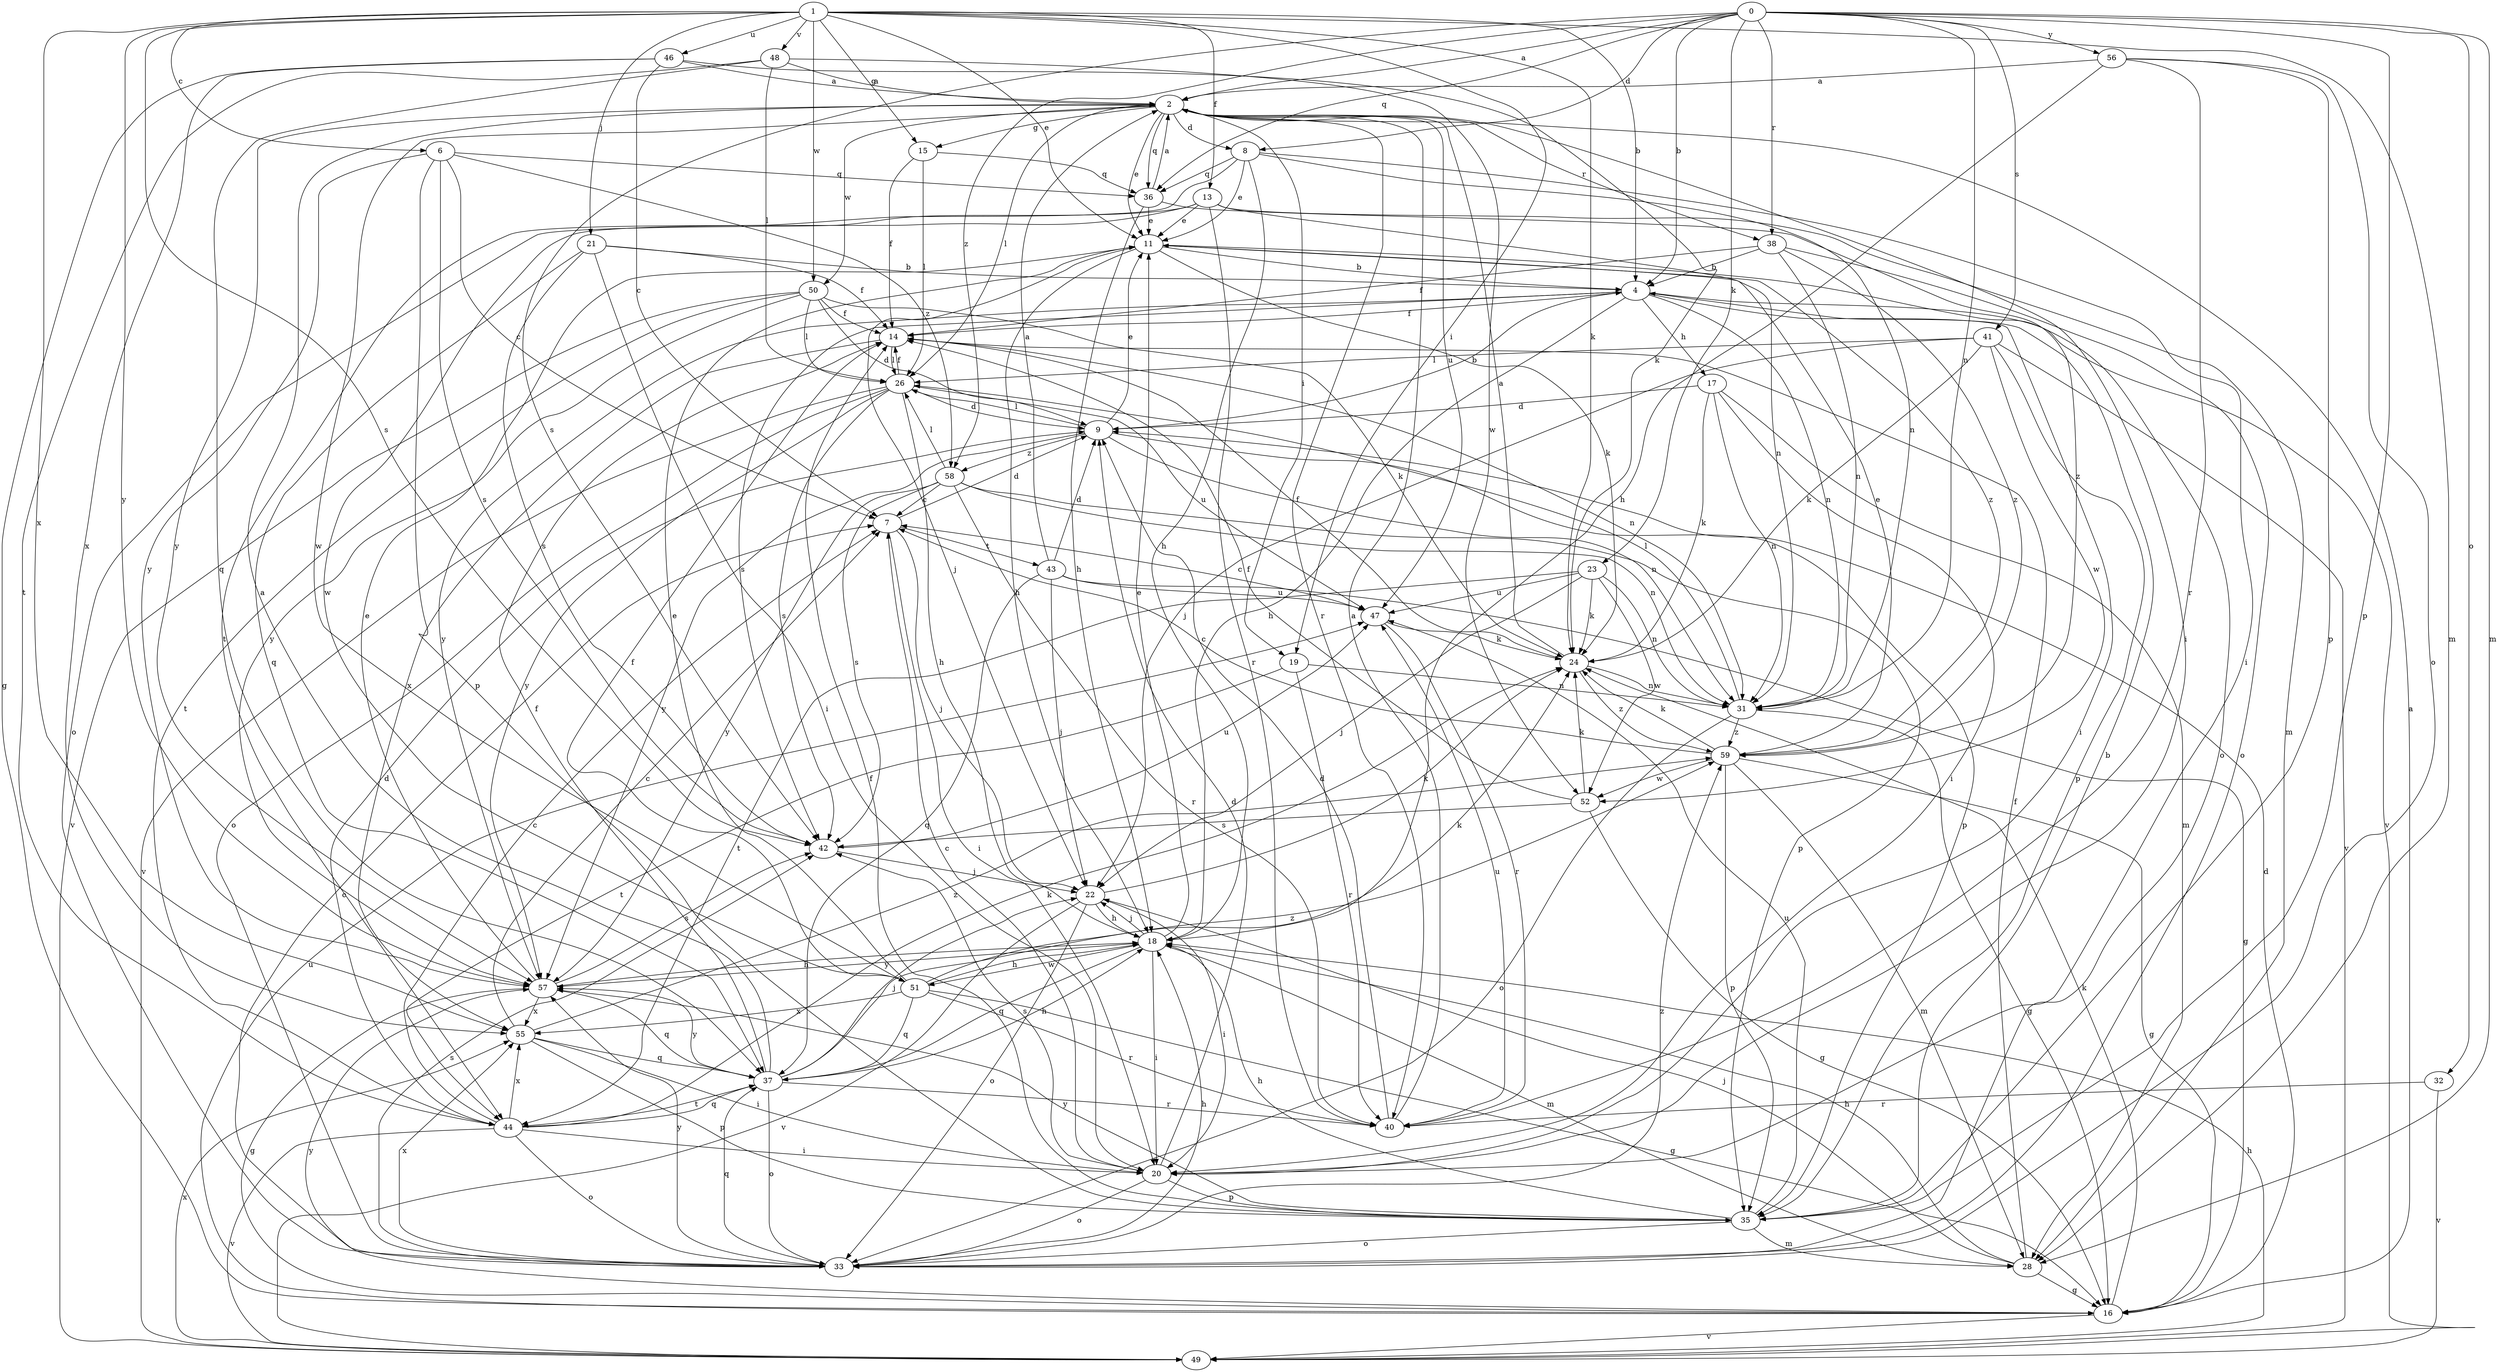 strict digraph  {
0;
1;
2;
4;
6;
7;
8;
9;
11;
13;
14;
15;
16;
17;
18;
19;
20;
21;
22;
23;
24;
26;
28;
31;
32;
33;
35;
36;
37;
38;
40;
41;
42;
43;
44;
46;
47;
48;
49;
50;
51;
52;
55;
56;
57;
58;
59;
0 -> 2  [label=a];
0 -> 4  [label=b];
0 -> 8  [label=d];
0 -> 23  [label=k];
0 -> 28  [label=m];
0 -> 31  [label=n];
0 -> 32  [label=o];
0 -> 35  [label=p];
0 -> 36  [label=q];
0 -> 38  [label=r];
0 -> 41  [label=s];
0 -> 42  [label=s];
0 -> 56  [label=y];
0 -> 58  [label=z];
1 -> 4  [label=b];
1 -> 6  [label=c];
1 -> 11  [label=e];
1 -> 13  [label=f];
1 -> 15  [label=g];
1 -> 19  [label=i];
1 -> 21  [label=j];
1 -> 24  [label=k];
1 -> 28  [label=m];
1 -> 42  [label=s];
1 -> 46  [label=u];
1 -> 48  [label=v];
1 -> 50  [label=w];
1 -> 55  [label=x];
1 -> 57  [label=y];
2 -> 8  [label=d];
2 -> 11  [label=e];
2 -> 15  [label=g];
2 -> 19  [label=i];
2 -> 20  [label=i];
2 -> 26  [label=l];
2 -> 36  [label=q];
2 -> 38  [label=r];
2 -> 40  [label=r];
2 -> 47  [label=u];
2 -> 50  [label=w];
2 -> 51  [label=w];
2 -> 57  [label=y];
4 -> 14  [label=f];
4 -> 17  [label=h];
4 -> 18  [label=h];
4 -> 20  [label=i];
4 -> 31  [label=n];
4 -> 42  [label=s];
4 -> 49  [label=v];
4 -> 57  [label=y];
6 -> 7  [label=c];
6 -> 35  [label=p];
6 -> 36  [label=q];
6 -> 42  [label=s];
6 -> 57  [label=y];
6 -> 58  [label=z];
7 -> 9  [label=d];
7 -> 20  [label=i];
7 -> 22  [label=j];
7 -> 43  [label=t];
8 -> 11  [label=e];
8 -> 18  [label=h];
8 -> 20  [label=i];
8 -> 31  [label=n];
8 -> 36  [label=q];
8 -> 44  [label=t];
9 -> 4  [label=b];
9 -> 11  [label=e];
9 -> 26  [label=l];
9 -> 31  [label=n];
9 -> 35  [label=p];
9 -> 57  [label=y];
9 -> 58  [label=z];
11 -> 4  [label=b];
11 -> 18  [label=h];
11 -> 22  [label=j];
11 -> 24  [label=k];
11 -> 33  [label=o];
11 -> 59  [label=z];
13 -> 11  [label=e];
13 -> 28  [label=m];
13 -> 31  [label=n];
13 -> 33  [label=o];
13 -> 40  [label=r];
13 -> 51  [label=w];
14 -> 26  [label=l];
14 -> 31  [label=n];
14 -> 55  [label=x];
15 -> 14  [label=f];
15 -> 26  [label=l];
15 -> 36  [label=q];
16 -> 2  [label=a];
16 -> 9  [label=d];
16 -> 24  [label=k];
16 -> 47  [label=u];
16 -> 49  [label=v];
16 -> 57  [label=y];
17 -> 9  [label=d];
17 -> 20  [label=i];
17 -> 24  [label=k];
17 -> 28  [label=m];
17 -> 31  [label=n];
18 -> 11  [label=e];
18 -> 20  [label=i];
18 -> 22  [label=j];
18 -> 28  [label=m];
18 -> 37  [label=q];
18 -> 51  [label=w];
18 -> 57  [label=y];
19 -> 31  [label=n];
19 -> 40  [label=r];
19 -> 44  [label=t];
20 -> 7  [label=c];
20 -> 9  [label=d];
20 -> 33  [label=o];
20 -> 35  [label=p];
20 -> 42  [label=s];
21 -> 4  [label=b];
21 -> 14  [label=f];
21 -> 20  [label=i];
21 -> 37  [label=q];
21 -> 42  [label=s];
22 -> 18  [label=h];
22 -> 20  [label=i];
22 -> 24  [label=k];
22 -> 33  [label=o];
22 -> 49  [label=v];
23 -> 22  [label=j];
23 -> 24  [label=k];
23 -> 31  [label=n];
23 -> 44  [label=t];
23 -> 47  [label=u];
23 -> 52  [label=w];
24 -> 2  [label=a];
24 -> 14  [label=f];
24 -> 31  [label=n];
24 -> 59  [label=z];
26 -> 9  [label=d];
26 -> 14  [label=f];
26 -> 18  [label=h];
26 -> 33  [label=o];
26 -> 42  [label=s];
26 -> 47  [label=u];
26 -> 49  [label=v];
26 -> 57  [label=y];
28 -> 14  [label=f];
28 -> 16  [label=g];
28 -> 18  [label=h];
28 -> 22  [label=j];
31 -> 16  [label=g];
31 -> 26  [label=l];
31 -> 33  [label=o];
31 -> 59  [label=z];
32 -> 40  [label=r];
32 -> 49  [label=v];
33 -> 7  [label=c];
33 -> 18  [label=h];
33 -> 37  [label=q];
33 -> 42  [label=s];
33 -> 55  [label=x];
33 -> 57  [label=y];
33 -> 59  [label=z];
35 -> 4  [label=b];
35 -> 14  [label=f];
35 -> 18  [label=h];
35 -> 28  [label=m];
35 -> 33  [label=o];
35 -> 47  [label=u];
35 -> 57  [label=y];
36 -> 2  [label=a];
36 -> 11  [label=e];
36 -> 18  [label=h];
36 -> 59  [label=z];
37 -> 2  [label=a];
37 -> 14  [label=f];
37 -> 18  [label=h];
37 -> 22  [label=j];
37 -> 33  [label=o];
37 -> 40  [label=r];
37 -> 44  [label=t];
37 -> 57  [label=y];
37 -> 59  [label=z];
38 -> 4  [label=b];
38 -> 14  [label=f];
38 -> 31  [label=n];
38 -> 33  [label=o];
38 -> 59  [label=z];
40 -> 2  [label=a];
40 -> 9  [label=d];
40 -> 47  [label=u];
41 -> 22  [label=j];
41 -> 24  [label=k];
41 -> 26  [label=l];
41 -> 35  [label=p];
41 -> 49  [label=v];
41 -> 52  [label=w];
42 -> 22  [label=j];
42 -> 47  [label=u];
43 -> 2  [label=a];
43 -> 9  [label=d];
43 -> 16  [label=g];
43 -> 22  [label=j];
43 -> 37  [label=q];
43 -> 47  [label=u];
44 -> 7  [label=c];
44 -> 9  [label=d];
44 -> 20  [label=i];
44 -> 24  [label=k];
44 -> 33  [label=o];
44 -> 37  [label=q];
44 -> 49  [label=v];
44 -> 55  [label=x];
46 -> 2  [label=a];
46 -> 7  [label=c];
46 -> 16  [label=g];
46 -> 24  [label=k];
46 -> 55  [label=x];
47 -> 7  [label=c];
47 -> 24  [label=k];
47 -> 40  [label=r];
48 -> 2  [label=a];
48 -> 26  [label=l];
48 -> 37  [label=q];
48 -> 44  [label=t];
48 -> 52  [label=w];
49 -> 18  [label=h];
49 -> 55  [label=x];
50 -> 9  [label=d];
50 -> 14  [label=f];
50 -> 24  [label=k];
50 -> 26  [label=l];
50 -> 44  [label=t];
50 -> 49  [label=v];
50 -> 57  [label=y];
51 -> 11  [label=e];
51 -> 14  [label=f];
51 -> 16  [label=g];
51 -> 18  [label=h];
51 -> 24  [label=k];
51 -> 37  [label=q];
51 -> 40  [label=r];
51 -> 55  [label=x];
52 -> 14  [label=f];
52 -> 16  [label=g];
52 -> 24  [label=k];
52 -> 42  [label=s];
55 -> 7  [label=c];
55 -> 20  [label=i];
55 -> 35  [label=p];
55 -> 37  [label=q];
55 -> 59  [label=z];
56 -> 2  [label=a];
56 -> 18  [label=h];
56 -> 33  [label=o];
56 -> 35  [label=p];
56 -> 40  [label=r];
57 -> 11  [label=e];
57 -> 16  [label=g];
57 -> 18  [label=h];
57 -> 37  [label=q];
57 -> 42  [label=s];
57 -> 55  [label=x];
58 -> 7  [label=c];
58 -> 26  [label=l];
58 -> 31  [label=n];
58 -> 35  [label=p];
58 -> 40  [label=r];
58 -> 42  [label=s];
58 -> 57  [label=y];
59 -> 7  [label=c];
59 -> 11  [label=e];
59 -> 16  [label=g];
59 -> 24  [label=k];
59 -> 28  [label=m];
59 -> 35  [label=p];
59 -> 52  [label=w];
}

